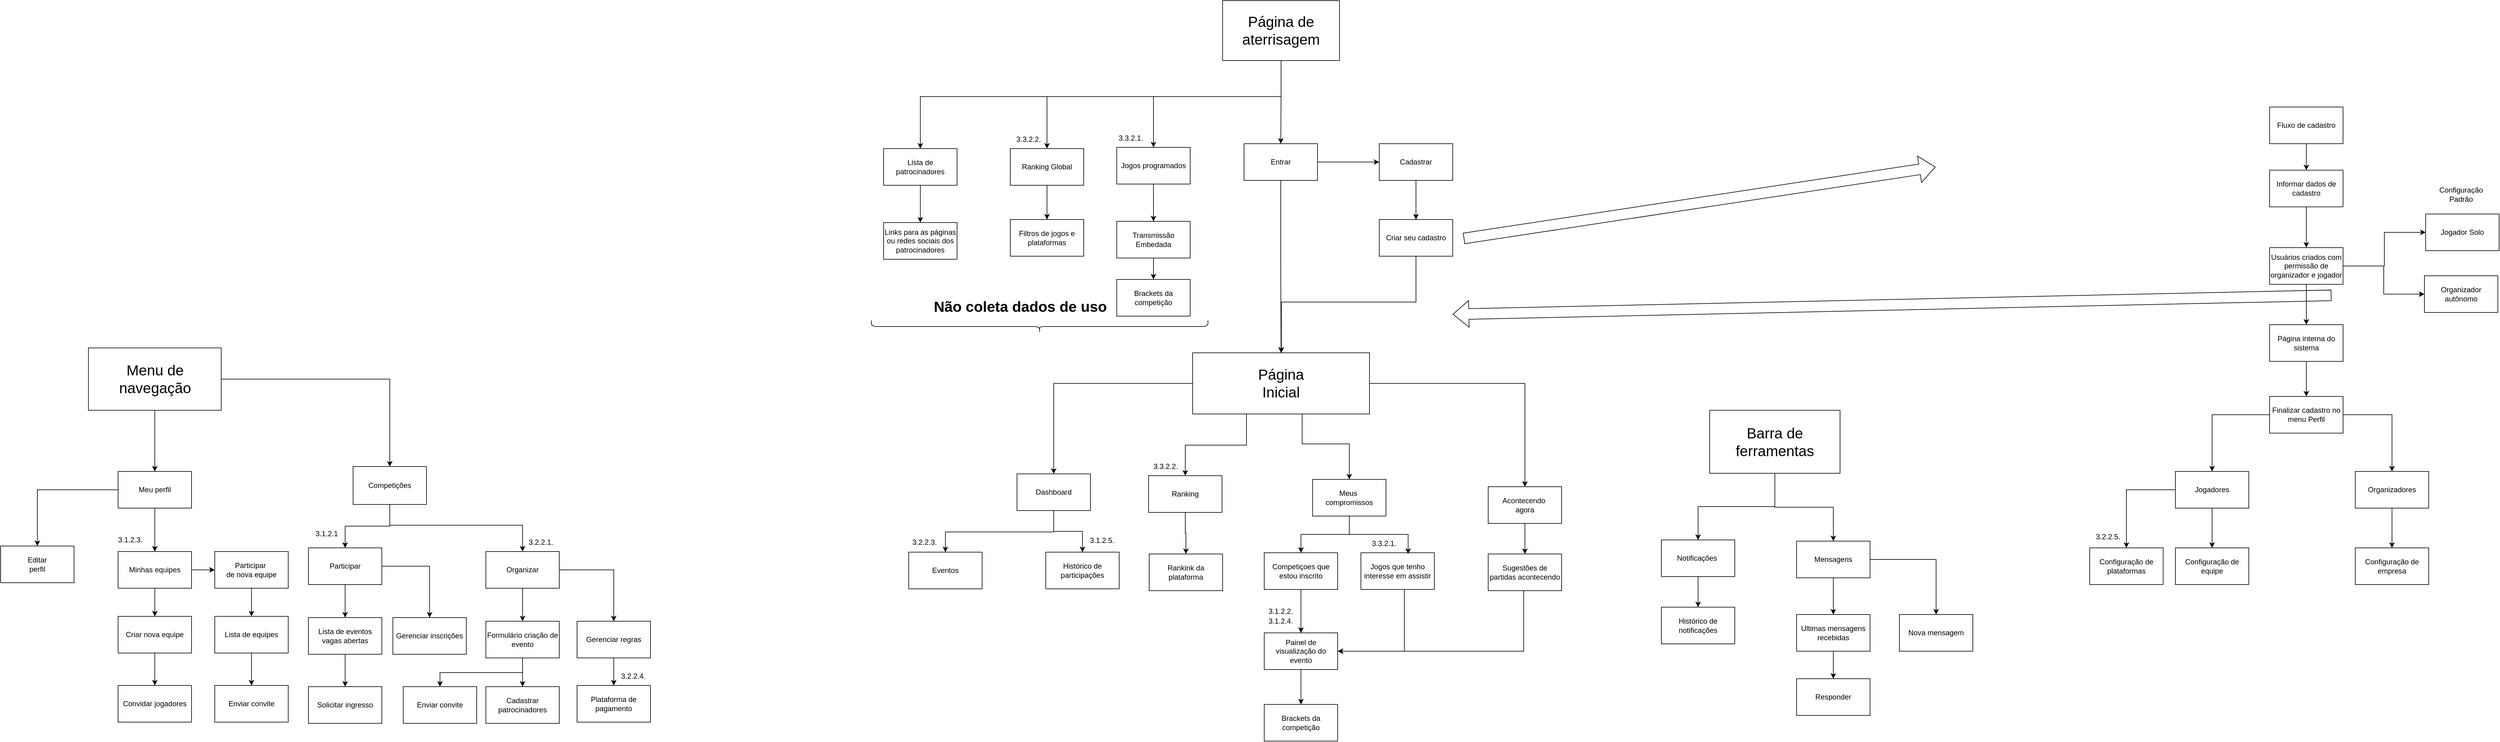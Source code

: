 <mxfile version="26.2.14" pages="2">
  <diagram name="Page-1" id="lsiseYo3K_uIp71PLwQm">
    <mxGraphModel grid="0" page="0" gridSize="10" guides="1" tooltips="1" connect="1" arrows="1" fold="1" pageScale="1" pageWidth="850" pageHeight="1100" background="light-dark(#ffffff, #14141f)" math="0" shadow="0">
      <root>
        <mxCell id="0" />
        <mxCell id="1" parent="0" />
        <mxCell id="bbjZYK75AsWREJiF4WCS-36" style="edgeStyle=orthogonalEdgeStyle;rounded=0;orthogonalLoop=1;jettySize=auto;html=1;entryX=0.5;entryY=0;entryDx=0;entryDy=0;fontColor=light-dark(#000000,#FFFFFF);" edge="1" parent="1" source="48pPgmc4rNxh9-3vh-Zn-1" target="48pPgmc4rNxh9-3vh-Zn-3">
          <mxGeometry relative="1" as="geometry" />
        </mxCell>
        <mxCell id="bbjZYK75AsWREJiF4WCS-41" style="edgeStyle=orthogonalEdgeStyle;rounded=0;orthogonalLoop=1;jettySize=auto;html=1;entryX=0.5;entryY=0;entryDx=0;entryDy=0;fontColor=light-dark(#000000,#FFFFFF);" edge="1" parent="1" source="48pPgmc4rNxh9-3vh-Zn-1" target="48pPgmc4rNxh9-3vh-Zn-2">
          <mxGeometry relative="1" as="geometry">
            <Array as="points">
              <mxPoint x="-1039" y="-176" />
              <mxPoint x="-1247" y="-176" />
            </Array>
          </mxGeometry>
        </mxCell>
        <mxCell id="bbjZYK75AsWREJiF4WCS-45" style="edgeStyle=orthogonalEdgeStyle;rounded=0;orthogonalLoop=1;jettySize=auto;html=1;entryX=0.5;entryY=0;entryDx=0;entryDy=0;fontColor=light-dark(#000000,#FFFFFF);" edge="1" parent="1" source="48pPgmc4rNxh9-3vh-Zn-1" target="bbjZYK75AsWREJiF4WCS-43">
          <mxGeometry relative="1" as="geometry">
            <Array as="points">
              <mxPoint x="-1039" y="-176" />
              <mxPoint x="-1421" y="-176" />
            </Array>
          </mxGeometry>
        </mxCell>
        <mxCell id="bbjZYK75AsWREJiF4WCS-46" style="edgeStyle=orthogonalEdgeStyle;rounded=0;orthogonalLoop=1;jettySize=auto;html=1;fontColor=light-dark(#000000,#FFFFFF);" edge="1" parent="1" source="48pPgmc4rNxh9-3vh-Zn-1" target="bbjZYK75AsWREJiF4WCS-44">
          <mxGeometry relative="1" as="geometry">
            <Array as="points">
              <mxPoint x="-1039" y="-176" />
              <mxPoint x="-1628" y="-176" />
            </Array>
          </mxGeometry>
        </mxCell>
        <mxCell id="48pPgmc4rNxh9-3vh-Zn-1" value="Página de aterrisagem" style="rounded=0;whiteSpace=wrap;html=1;fontColor=light-dark(#000000,#FFFFFF);fontSize=24;" vertex="1" parent="1">
          <mxGeometry x="-1134" y="-333" width="191" height="98" as="geometry" />
        </mxCell>
        <mxCell id="bbjZYK75AsWREJiF4WCS-52" value="" style="edgeStyle=orthogonalEdgeStyle;rounded=0;orthogonalLoop=1;jettySize=auto;html=1;fontColor=light-dark(#000000,#FFFFFF);" edge="1" parent="1" source="48pPgmc4rNxh9-3vh-Zn-2" target="bbjZYK75AsWREJiF4WCS-47">
          <mxGeometry relative="1" as="geometry" />
        </mxCell>
        <mxCell id="48pPgmc4rNxh9-3vh-Zn-2" value="Jogos programados" style="rounded=0;whiteSpace=wrap;html=1;fontColor=light-dark(#000000,#FFFFFF);" vertex="1" parent="1">
          <mxGeometry x="-1307" y="-93" width="120" height="60" as="geometry" />
        </mxCell>
        <mxCell id="bbjZYK75AsWREJiF4WCS-37" style="edgeStyle=orthogonalEdgeStyle;rounded=0;orthogonalLoop=1;jettySize=auto;html=1;entryX=0;entryY=0.5;entryDx=0;entryDy=0;fontColor=light-dark(#000000,#FFFFFF);" edge="1" parent="1" source="48pPgmc4rNxh9-3vh-Zn-3" target="48pPgmc4rNxh9-3vh-Zn-4">
          <mxGeometry relative="1" as="geometry" />
        </mxCell>
        <mxCell id="bbjZYK75AsWREJiF4WCS-42" style="edgeStyle=orthogonalEdgeStyle;rounded=0;orthogonalLoop=1;jettySize=auto;html=1;fontColor=light-dark(#000000,#FFFFFF);" edge="1" parent="1" source="48pPgmc4rNxh9-3vh-Zn-3" target="48pPgmc4rNxh9-3vh-Zn-6">
          <mxGeometry relative="1" as="geometry" />
        </mxCell>
        <mxCell id="48pPgmc4rNxh9-3vh-Zn-3" value="Entrar" style="rounded=0;whiteSpace=wrap;html=1;fontColor=light-dark(#000000,#FFFFFF);" vertex="1" parent="1">
          <mxGeometry x="-1099" y="-99" width="120" height="60" as="geometry" />
        </mxCell>
        <mxCell id="bbjZYK75AsWREJiF4WCS-39" style="edgeStyle=orthogonalEdgeStyle;rounded=0;orthogonalLoop=1;jettySize=auto;html=1;entryX=0.5;entryY=0;entryDx=0;entryDy=0;fontColor=light-dark(#000000,#FFFFFF);" edge="1" parent="1" source="48pPgmc4rNxh9-3vh-Zn-4" target="48pPgmc4rNxh9-3vh-Zn-5">
          <mxGeometry relative="1" as="geometry" />
        </mxCell>
        <mxCell id="48pPgmc4rNxh9-3vh-Zn-4" value="Cadastrar" style="rounded=0;whiteSpace=wrap;html=1;fontColor=light-dark(#000000,#FFFFFF);" vertex="1" parent="1">
          <mxGeometry x="-878" y="-99" width="120" height="60" as="geometry" />
        </mxCell>
        <mxCell id="bbjZYK75AsWREJiF4WCS-40" style="edgeStyle=orthogonalEdgeStyle;rounded=0;orthogonalLoop=1;jettySize=auto;html=1;fontColor=light-dark(#000000,#FFFFFF);" edge="1" parent="1" source="48pPgmc4rNxh9-3vh-Zn-5" target="48pPgmc4rNxh9-3vh-Zn-6">
          <mxGeometry relative="1" as="geometry">
            <Array as="points">
              <mxPoint x="-818" y="160" />
              <mxPoint x="-1038" y="160" />
            </Array>
          </mxGeometry>
        </mxCell>
        <mxCell id="48pPgmc4rNxh9-3vh-Zn-5" value="Criar seu cadastro" style="rounded=0;whiteSpace=wrap;html=1;fontColor=light-dark(#000000,#FFFFFF);" vertex="1" parent="1">
          <mxGeometry x="-878" y="25" width="120" height="60" as="geometry" />
        </mxCell>
        <mxCell id="bbjZYK75AsWREJiF4WCS-6" style="edgeStyle=orthogonalEdgeStyle;rounded=0;orthogonalLoop=1;jettySize=auto;html=1;entryX=0.5;entryY=0;entryDx=0;entryDy=0;fontColor=light-dark(#000000,#FFFFFF);" edge="1" parent="1" source="48pPgmc4rNxh9-3vh-Zn-16" target="48pPgmc4rNxh9-3vh-Zn-28">
          <mxGeometry relative="1" as="geometry" />
        </mxCell>
        <mxCell id="bbjZYK75AsWREJiF4WCS-7" style="edgeStyle=orthogonalEdgeStyle;rounded=0;orthogonalLoop=1;jettySize=auto;html=1;entryX=0.5;entryY=0;entryDx=0;entryDy=0;fontColor=light-dark(#000000,#FFFFFF);" edge="1" parent="1" source="48pPgmc4rNxh9-3vh-Zn-16" target="48pPgmc4rNxh9-3vh-Zn-26">
          <mxGeometry relative="1" as="geometry" />
        </mxCell>
        <mxCell id="48pPgmc4rNxh9-3vh-Zn-16" value="Meu perfil" style="rounded=0;whiteSpace=wrap;html=1;fontColor=light-dark(#000000,#FFFFFF);" vertex="1" parent="1">
          <mxGeometry x="-2939" y="437" width="120" height="60" as="geometry" />
        </mxCell>
        <mxCell id="bbjZYK75AsWREJiF4WCS-15" style="edgeStyle=orthogonalEdgeStyle;rounded=0;orthogonalLoop=1;jettySize=auto;html=1;entryX=0.5;entryY=0;entryDx=0;entryDy=0;fontColor=light-dark(#000000,#FFFFFF);" edge="1" parent="1" source="48pPgmc4rNxh9-3vh-Zn-17" target="48pPgmc4rNxh9-3vh-Zn-33">
          <mxGeometry relative="1" as="geometry" />
        </mxCell>
        <mxCell id="bbjZYK75AsWREJiF4WCS-16" style="edgeStyle=orthogonalEdgeStyle;rounded=0;orthogonalLoop=1;jettySize=auto;html=1;fontColor=light-dark(#000000,#FFFFFF);" edge="1" parent="1" source="48pPgmc4rNxh9-3vh-Zn-17" target="48pPgmc4rNxh9-3vh-Zn-34">
          <mxGeometry relative="1" as="geometry">
            <Array as="points">
              <mxPoint x="-2495" y="525" />
              <mxPoint x="-2278" y="525" />
            </Array>
          </mxGeometry>
        </mxCell>
        <mxCell id="48pPgmc4rNxh9-3vh-Zn-17" value="Competições" style="rounded=0;whiteSpace=wrap;html=1;fontColor=light-dark(#000000,#FFFFFF);" vertex="1" parent="1">
          <mxGeometry x="-2555" y="429" width="120" height="62" as="geometry" />
        </mxCell>
        <mxCell id="bbjZYK75AsWREJiF4WCS-22" value="" style="edgeStyle=orthogonalEdgeStyle;rounded=0;orthogonalLoop=1;jettySize=auto;html=1;fontColor=light-dark(#000000,#FFFFFF);" edge="1" parent="1" source="48pPgmc4rNxh9-3vh-Zn-18" target="48pPgmc4rNxh9-3vh-Zn-39">
          <mxGeometry relative="1" as="geometry" />
        </mxCell>
        <mxCell id="48pPgmc4rNxh9-3vh-Zn-18" value="Ranking" style="rounded=0;whiteSpace=wrap;html=1;fontColor=light-dark(#000000,#FFFFFF);" vertex="1" parent="1">
          <mxGeometry x="-1255" y="444" width="120" height="60" as="geometry" />
        </mxCell>
        <mxCell id="bbjZYK75AsWREJiF4WCS-3" style="edgeStyle=orthogonalEdgeStyle;rounded=0;orthogonalLoop=1;jettySize=auto;html=1;fontColor=light-dark(#000000,#FFFFFF);" edge="1" parent="1" source="48pPgmc4rNxh9-3vh-Zn-19" target="48pPgmc4rNxh9-3vh-Zn-40">
          <mxGeometry relative="1" as="geometry" />
        </mxCell>
        <mxCell id="48pPgmc4rNxh9-3vh-Zn-19" value="Meus&amp;nbsp;&lt;div&gt;compromissos&lt;/div&gt;" style="rounded=0;whiteSpace=wrap;html=1;fontColor=light-dark(#000000,#FFFFFF);" vertex="1" parent="1">
          <mxGeometry x="-987" y="450" width="120" height="60" as="geometry" />
        </mxCell>
        <mxCell id="bbjZYK75AsWREJiF4WCS-25" value="" style="edgeStyle=orthogonalEdgeStyle;rounded=0;orthogonalLoop=1;jettySize=auto;html=1;fontColor=light-dark(#000000,#FFFFFF);" edge="1" parent="1" source="48pPgmc4rNxh9-3vh-Zn-20" target="48pPgmc4rNxh9-3vh-Zn-42">
          <mxGeometry relative="1" as="geometry" />
        </mxCell>
        <mxCell id="48pPgmc4rNxh9-3vh-Zn-20" value="Acontecendo&amp;nbsp;&lt;div&gt;agora&lt;/div&gt;" style="rounded=0;whiteSpace=wrap;html=1;fontColor=light-dark(#000000,#FFFFFF);" vertex="1" parent="1">
          <mxGeometry x="-700" y="462" width="120" height="60" as="geometry" />
        </mxCell>
        <mxCell id="48pPgmc4rNxh9-3vh-Zn-26" value="Editar&lt;div&gt;perfil&lt;/div&gt;" style="rounded=0;whiteSpace=wrap;html=1;fontColor=light-dark(#000000,#FFFFFF);" vertex="1" parent="1">
          <mxGeometry x="-3131" y="559" width="120" height="60" as="geometry" />
        </mxCell>
        <mxCell id="bbjZYK75AsWREJiF4WCS-9" value="" style="edgeStyle=orthogonalEdgeStyle;rounded=0;orthogonalLoop=1;jettySize=auto;html=1;fontColor=light-dark(#000000,#FFFFFF);" edge="1" parent="1" source="48pPgmc4rNxh9-3vh-Zn-27" target="48pPgmc4rNxh9-3vh-Zn-29">
          <mxGeometry relative="1" as="geometry" />
        </mxCell>
        <mxCell id="48pPgmc4rNxh9-3vh-Zn-27" value="Participar&amp;nbsp;&lt;div&gt;de nova equipe&lt;/div&gt;" style="rounded=0;whiteSpace=wrap;html=1;fontColor=light-dark(#000000,#FFFFFF);" vertex="1" parent="1">
          <mxGeometry x="-2781" y="568" width="120" height="60" as="geometry" />
        </mxCell>
        <mxCell id="bbjZYK75AsWREJiF4WCS-8" value="" style="edgeStyle=orthogonalEdgeStyle;rounded=0;orthogonalLoop=1;jettySize=auto;html=1;fontColor=light-dark(#000000,#FFFFFF);" edge="1" parent="1" source="48pPgmc4rNxh9-3vh-Zn-28" target="48pPgmc4rNxh9-3vh-Zn-27">
          <mxGeometry relative="1" as="geometry" />
        </mxCell>
        <mxCell id="bbjZYK75AsWREJiF4WCS-13" value="" style="edgeStyle=orthogonalEdgeStyle;rounded=0;orthogonalLoop=1;jettySize=auto;html=1;fontColor=light-dark(#000000,#FFFFFF);" edge="1" parent="1" source="48pPgmc4rNxh9-3vh-Zn-28" target="bbjZYK75AsWREJiF4WCS-11">
          <mxGeometry relative="1" as="geometry" />
        </mxCell>
        <mxCell id="48pPgmc4rNxh9-3vh-Zn-28" value="Minhas equipes" style="rounded=0;whiteSpace=wrap;html=1;fontColor=light-dark(#000000,#FFFFFF);" vertex="1" parent="1">
          <mxGeometry x="-2939" y="568" width="120" height="60" as="geometry" />
        </mxCell>
        <mxCell id="bbjZYK75AsWREJiF4WCS-10" value="" style="edgeStyle=orthogonalEdgeStyle;rounded=0;orthogonalLoop=1;jettySize=auto;html=1;fontColor=light-dark(#000000,#FFFFFF);" edge="1" parent="1" source="48pPgmc4rNxh9-3vh-Zn-29" target="48pPgmc4rNxh9-3vh-Zn-30">
          <mxGeometry relative="1" as="geometry" />
        </mxCell>
        <mxCell id="48pPgmc4rNxh9-3vh-Zn-29" value="Lista de equipes" style="rounded=0;whiteSpace=wrap;html=1;fontColor=light-dark(#000000,#FFFFFF);" vertex="1" parent="1">
          <mxGeometry x="-2781" y="674" width="120" height="60" as="geometry" />
        </mxCell>
        <mxCell id="48pPgmc4rNxh9-3vh-Zn-30" value="Enviar convite" style="rounded=0;whiteSpace=wrap;html=1;fontColor=light-dark(#000000,#FFFFFF);" vertex="1" parent="1">
          <mxGeometry x="-2781" y="787" width="120" height="60" as="geometry" />
        </mxCell>
        <mxCell id="bbjZYK75AsWREJiF4WCS-31" value="" style="edgeStyle=orthogonalEdgeStyle;rounded=0;orthogonalLoop=1;jettySize=auto;html=1;fontColor=light-dark(#000000,#FFFFFF);" edge="1" parent="1" source="48pPgmc4rNxh9-3vh-Zn-31" target="48pPgmc4rNxh9-3vh-Zn-44">
          <mxGeometry relative="1" as="geometry" />
        </mxCell>
        <mxCell id="48pPgmc4rNxh9-3vh-Zn-31" value="Notificações&amp;nbsp;" style="rounded=0;whiteSpace=wrap;html=1;fontColor=light-dark(#000000,#FFFFFF);" vertex="1" parent="1">
          <mxGeometry x="-417" y="549" width="120" height="60" as="geometry" />
        </mxCell>
        <mxCell id="bbjZYK75AsWREJiF4WCS-32" value="" style="edgeStyle=orthogonalEdgeStyle;rounded=0;orthogonalLoop=1;jettySize=auto;html=1;fontColor=light-dark(#000000,#FFFFFF);" edge="1" parent="1" source="48pPgmc4rNxh9-3vh-Zn-32" target="48pPgmc4rNxh9-3vh-Zn-51">
          <mxGeometry relative="1" as="geometry" />
        </mxCell>
        <mxCell id="bbjZYK75AsWREJiF4WCS-33" style="edgeStyle=orthogonalEdgeStyle;rounded=0;orthogonalLoop=1;jettySize=auto;html=1;entryX=0.5;entryY=0;entryDx=0;entryDy=0;fontColor=light-dark(#000000,#FFFFFF);" edge="1" parent="1" source="48pPgmc4rNxh9-3vh-Zn-32" target="48pPgmc4rNxh9-3vh-Zn-52">
          <mxGeometry relative="1" as="geometry" />
        </mxCell>
        <mxCell id="48pPgmc4rNxh9-3vh-Zn-32" value="Mensagens" style="rounded=0;whiteSpace=wrap;html=1;fontColor=light-dark(#000000,#FFFFFF);" vertex="1" parent="1">
          <mxGeometry x="-196" y="551" width="120" height="60" as="geometry" />
        </mxCell>
        <mxCell id="bbjZYK75AsWREJiF4WCS-18" value="" style="edgeStyle=orthogonalEdgeStyle;rounded=0;orthogonalLoop=1;jettySize=auto;html=1;fontColor=light-dark(#000000,#FFFFFF);" edge="1" parent="1" source="48pPgmc4rNxh9-3vh-Zn-33" target="48pPgmc4rNxh9-3vh-Zn-35">
          <mxGeometry relative="1" as="geometry" />
        </mxCell>
        <mxCell id="17MZfpxhyUGtX94btjYb-15" style="edgeStyle=orthogonalEdgeStyle;rounded=0;orthogonalLoop=1;jettySize=auto;html=1;fontColor=light-dark(#000000,#FFFFFF);" edge="1" parent="1" source="48pPgmc4rNxh9-3vh-Zn-33" target="17MZfpxhyUGtX94btjYb-14">
          <mxGeometry relative="1" as="geometry" />
        </mxCell>
        <mxCell id="48pPgmc4rNxh9-3vh-Zn-33" value="Participar" style="rounded=0;whiteSpace=wrap;html=1;fontColor=light-dark(#000000,#FFFFFF);" vertex="1" parent="1">
          <mxGeometry x="-2628" y="562" width="120" height="60" as="geometry" />
        </mxCell>
        <mxCell id="bbjZYK75AsWREJiF4WCS-20" value="" style="edgeStyle=orthogonalEdgeStyle;rounded=0;orthogonalLoop=1;jettySize=auto;html=1;fontColor=light-dark(#000000,#FFFFFF);" edge="1" parent="1" source="48pPgmc4rNxh9-3vh-Zn-34" target="48pPgmc4rNxh9-3vh-Zn-37">
          <mxGeometry relative="1" as="geometry" />
        </mxCell>
        <mxCell id="17MZfpxhyUGtX94btjYb-17" style="edgeStyle=orthogonalEdgeStyle;rounded=0;orthogonalLoop=1;jettySize=auto;html=1;entryX=0.5;entryY=0;entryDx=0;entryDy=0;fontColor=light-dark(#000000,#FFFFFF);" edge="1" parent="1" source="48pPgmc4rNxh9-3vh-Zn-34" target="17MZfpxhyUGtX94btjYb-16">
          <mxGeometry relative="1" as="geometry" />
        </mxCell>
        <mxCell id="48pPgmc4rNxh9-3vh-Zn-34" value="Organizar" style="rounded=0;whiteSpace=wrap;html=1;fontColor=light-dark(#000000,#FFFFFF);" vertex="1" parent="1">
          <mxGeometry x="-2338" y="568" width="120" height="60" as="geometry" />
        </mxCell>
        <mxCell id="bbjZYK75AsWREJiF4WCS-19" value="" style="edgeStyle=orthogonalEdgeStyle;rounded=0;orthogonalLoop=1;jettySize=auto;html=1;fontColor=light-dark(#000000,#FFFFFF);" edge="1" parent="1" source="48pPgmc4rNxh9-3vh-Zn-35" target="48pPgmc4rNxh9-3vh-Zn-36">
          <mxGeometry relative="1" as="geometry" />
        </mxCell>
        <mxCell id="48pPgmc4rNxh9-3vh-Zn-35" value="Lista de eventos vagas abertas" style="rounded=0;whiteSpace=wrap;html=1;fontColor=light-dark(#000000,#FFFFFF);" vertex="1" parent="1">
          <mxGeometry x="-2628" y="676" width="120" height="60" as="geometry" />
        </mxCell>
        <mxCell id="48pPgmc4rNxh9-3vh-Zn-36" value="Solicitar ingresso" style="rounded=0;whiteSpace=wrap;html=1;labelBackgroundColor=none;labelBorderColor=none;fontColor=light-dark(#000000,#FFFFFF);" vertex="1" parent="1">
          <mxGeometry x="-2628" y="789" width="120" height="60" as="geometry" />
        </mxCell>
        <mxCell id="bbjZYK75AsWREJiF4WCS-21" value="" style="edgeStyle=orthogonalEdgeStyle;rounded=0;orthogonalLoop=1;jettySize=auto;html=1;fontColor=light-dark(#000000,#FFFFFF);" edge="1" parent="1" source="48pPgmc4rNxh9-3vh-Zn-37" target="48pPgmc4rNxh9-3vh-Zn-38">
          <mxGeometry relative="1" as="geometry">
            <Array as="points">
              <mxPoint x="-2278" y="766" />
              <mxPoint x="-2413" y="766" />
            </Array>
          </mxGeometry>
        </mxCell>
        <mxCell id="17MZfpxhyUGtX94btjYb-19" style="edgeStyle=orthogonalEdgeStyle;rounded=0;orthogonalLoop=1;jettySize=auto;html=1;fontColor=light-dark(#000000,#FFFFFF);" edge="1" parent="1" source="48pPgmc4rNxh9-3vh-Zn-37" target="17MZfpxhyUGtX94btjYb-18">
          <mxGeometry relative="1" as="geometry" />
        </mxCell>
        <mxCell id="48pPgmc4rNxh9-3vh-Zn-37" value="Formulário criação de evento" style="rounded=0;whiteSpace=wrap;html=1;fontColor=light-dark(#000000,#FFFFFF);" vertex="1" parent="1">
          <mxGeometry x="-2338" y="682" width="120" height="60" as="geometry" />
        </mxCell>
        <mxCell id="48pPgmc4rNxh9-3vh-Zn-38" value="Enviar convite" style="rounded=0;whiteSpace=wrap;html=1;fontColor=light-dark(#000000,#FFFFFF);" vertex="1" parent="1">
          <mxGeometry x="-2473" y="789" width="120" height="60" as="geometry" />
        </mxCell>
        <mxCell id="48pPgmc4rNxh9-3vh-Zn-39" value="Rankink da plataforma" style="rounded=0;whiteSpace=wrap;html=1;fontColor=light-dark(#000000,#FFFFFF);" vertex="1" parent="1">
          <mxGeometry x="-1254" y="572" width="120" height="60" as="geometry" />
        </mxCell>
        <mxCell id="17MZfpxhyUGtX94btjYb-3" value="" style="edgeStyle=orthogonalEdgeStyle;rounded=0;orthogonalLoop=1;jettySize=auto;html=1;fontColor=light-dark(#000000,#FFFFFF);" edge="1" parent="1" source="48pPgmc4rNxh9-3vh-Zn-40" target="17MZfpxhyUGtX94btjYb-2">
          <mxGeometry relative="1" as="geometry" />
        </mxCell>
        <mxCell id="48pPgmc4rNxh9-3vh-Zn-40" value="Competiçoes que estou inscrito" style="rounded=0;whiteSpace=wrap;html=1;fontColor=light-dark(#000000,#FFFFFF);" vertex="1" parent="1">
          <mxGeometry x="-1066" y="570" width="120" height="60" as="geometry" />
        </mxCell>
        <mxCell id="4mqlIu1rjuPESCWUlkKt-5" style="edgeStyle=orthogonalEdgeStyle;rounded=0;orthogonalLoop=1;jettySize=auto;html=1;entryX=1;entryY=0.5;entryDx=0;entryDy=0;fontColor=light-dark(#000000,#FFFFFF);" edge="1" parent="1" source="48pPgmc4rNxh9-3vh-Zn-41" target="17MZfpxhyUGtX94btjYb-2">
          <mxGeometry relative="1" as="geometry">
            <Array as="points">
              <mxPoint x="-837" y="731" />
            </Array>
          </mxGeometry>
        </mxCell>
        <mxCell id="48pPgmc4rNxh9-3vh-Zn-41" value="Jogos que tenho interesse em assistir" style="rounded=0;whiteSpace=wrap;html=1;fontColor=light-dark(#000000,#FFFFFF);" vertex="1" parent="1">
          <mxGeometry x="-908" y="570" width="120" height="60" as="geometry" />
        </mxCell>
        <mxCell id="4mqlIu1rjuPESCWUlkKt-6" style="edgeStyle=orthogonalEdgeStyle;rounded=0;orthogonalLoop=1;jettySize=auto;html=1;entryX=1;entryY=0.5;entryDx=0;entryDy=0;fontColor=light-dark(#000000,#FFFFFF);" edge="1" parent="1" source="48pPgmc4rNxh9-3vh-Zn-42" target="17MZfpxhyUGtX94btjYb-2">
          <mxGeometry relative="1" as="geometry">
            <Array as="points">
              <mxPoint x="-642" y="731" />
            </Array>
          </mxGeometry>
        </mxCell>
        <mxCell id="48pPgmc4rNxh9-3vh-Zn-42" value="Sugestões de partidas acontecendo" style="rounded=0;whiteSpace=wrap;html=1;fontColor=light-dark(#000000,#FFFFFF);" vertex="1" parent="1">
          <mxGeometry x="-700" y="572" width="120" height="60" as="geometry" />
        </mxCell>
        <mxCell id="48pPgmc4rNxh9-3vh-Zn-44" value="Histórico de notificações" style="rounded=0;whiteSpace=wrap;html=1;fontColor=light-dark(#000000,#FFFFFF);" vertex="1" parent="1">
          <mxGeometry x="-417" y="659" width="120" height="60" as="geometry" />
        </mxCell>
        <mxCell id="bbjZYK75AsWREJiF4WCS-34" value="" style="edgeStyle=orthogonalEdgeStyle;rounded=0;orthogonalLoop=1;jettySize=auto;html=1;fontColor=light-dark(#000000,#FFFFFF);" edge="1" parent="1" source="48pPgmc4rNxh9-3vh-Zn-51" target="48pPgmc4rNxh9-3vh-Zn-53">
          <mxGeometry relative="1" as="geometry" />
        </mxCell>
        <mxCell id="48pPgmc4rNxh9-3vh-Zn-51" value="Ultimas mensagens recebidas" style="rounded=0;whiteSpace=wrap;html=1;fontColor=light-dark(#000000,#FFFFFF);" vertex="1" parent="1">
          <mxGeometry x="-196" y="671" width="120" height="60" as="geometry" />
        </mxCell>
        <mxCell id="48pPgmc4rNxh9-3vh-Zn-52" value="Nova mensagem" style="rounded=0;whiteSpace=wrap;html=1;fontColor=light-dark(#000000,#FFFFFF);" vertex="1" parent="1">
          <mxGeometry x="-28" y="671" width="120" height="60" as="geometry" />
        </mxCell>
        <mxCell id="48pPgmc4rNxh9-3vh-Zn-53" value="Responder" style="rounded=0;whiteSpace=wrap;html=1;fontColor=light-dark(#000000,#FFFFFF);" vertex="1" parent="1">
          <mxGeometry x="-196" y="776" width="120" height="60" as="geometry" />
        </mxCell>
        <mxCell id="bbjZYK75AsWREJiF4WCS-5" style="edgeStyle=orthogonalEdgeStyle;rounded=0;orthogonalLoop=1;jettySize=auto;html=1;fontColor=light-dark(#000000,#FFFFFF);" edge="1" parent="1" source="48pPgmc4rNxh9-3vh-Zn-6" target="48pPgmc4rNxh9-3vh-Zn-20">
          <mxGeometry relative="1" as="geometry" />
        </mxCell>
        <mxCell id="bbjZYK75AsWREJiF4WCS-23" style="edgeStyle=orthogonalEdgeStyle;rounded=0;orthogonalLoop=1;jettySize=auto;html=1;fontColor=light-dark(#000000,#FFFFFF);" edge="1" parent="1" source="48pPgmc4rNxh9-3vh-Zn-6" target="48pPgmc4rNxh9-3vh-Zn-18">
          <mxGeometry relative="1" as="geometry">
            <Array as="points">
              <mxPoint x="-1095" y="394" />
              <mxPoint x="-1195" y="394" />
            </Array>
          </mxGeometry>
        </mxCell>
        <mxCell id="bbjZYK75AsWREJiF4WCS-24" style="edgeStyle=orthogonalEdgeStyle;rounded=0;orthogonalLoop=1;jettySize=auto;html=1;fontColor=light-dark(#000000,#FFFFFF);" edge="1" parent="1" source="48pPgmc4rNxh9-3vh-Zn-6" target="48pPgmc4rNxh9-3vh-Zn-19">
          <mxGeometry relative="1" as="geometry">
            <Array as="points">
              <mxPoint x="-1004" y="392" />
              <mxPoint x="-927" y="392" />
            </Array>
          </mxGeometry>
        </mxCell>
        <mxCell id="17MZfpxhyUGtX94btjYb-9" style="edgeStyle=orthogonalEdgeStyle;rounded=0;orthogonalLoop=1;jettySize=auto;html=1;entryX=0.5;entryY=0;entryDx=0;entryDy=0;fontColor=light-dark(#000000,#FFFFFF);" edge="1" parent="1" source="48pPgmc4rNxh9-3vh-Zn-6" target="17MZfpxhyUGtX94btjYb-8">
          <mxGeometry relative="1" as="geometry" />
        </mxCell>
        <mxCell id="48pPgmc4rNxh9-3vh-Zn-6" value="Página&lt;div&gt;Inicial&lt;/div&gt;" style="rounded=0;whiteSpace=wrap;html=1;fontSize=24;fontColor=light-dark(#000000,#FFFFFF);" vertex="1" parent="1">
          <mxGeometry x="-1183" y="243" width="289" height="100" as="geometry" />
        </mxCell>
        <mxCell id="bbjZYK75AsWREJiF4WCS-4" style="edgeStyle=orthogonalEdgeStyle;rounded=0;orthogonalLoop=1;jettySize=auto;html=1;entryX=0.643;entryY=0.031;entryDx=0;entryDy=0;entryPerimeter=0;fontColor=light-dark(#000000,#FFFFFF);" edge="1" parent="1" source="48pPgmc4rNxh9-3vh-Zn-19" target="48pPgmc4rNxh9-3vh-Zn-41">
          <mxGeometry relative="1" as="geometry" />
        </mxCell>
        <mxCell id="bbjZYK75AsWREJiF4WCS-14" value="" style="edgeStyle=orthogonalEdgeStyle;rounded=0;orthogonalLoop=1;jettySize=auto;html=1;fontColor=light-dark(#000000,#FFFFFF);" edge="1" parent="1" source="bbjZYK75AsWREJiF4WCS-11" target="bbjZYK75AsWREJiF4WCS-12">
          <mxGeometry relative="1" as="geometry" />
        </mxCell>
        <mxCell id="bbjZYK75AsWREJiF4WCS-11" value="Criar nova equipe" style="rounded=0;whiteSpace=wrap;html=1;fontColor=light-dark(#000000,#FFFFFF);" vertex="1" parent="1">
          <mxGeometry x="-2939" y="674" width="120" height="60" as="geometry" />
        </mxCell>
        <mxCell id="bbjZYK75AsWREJiF4WCS-12" value="Convidar jogadores" style="rounded=0;whiteSpace=wrap;html=1;fontColor=light-dark(#000000,#FFFFFF);" vertex="1" parent="1">
          <mxGeometry x="-2939" y="787" width="120" height="60" as="geometry" />
        </mxCell>
        <mxCell id="bbjZYK75AsWREJiF4WCS-27" style="edgeStyle=orthogonalEdgeStyle;rounded=0;orthogonalLoop=1;jettySize=auto;html=1;exitX=0.5;exitY=1;exitDx=0;exitDy=0;fontColor=light-dark(#000000,#FFFFFF);" edge="1" parent="1" source="bbjZYK75AsWREJiF4WCS-26" target="48pPgmc4rNxh9-3vh-Zn-16">
          <mxGeometry relative="1" as="geometry" />
        </mxCell>
        <mxCell id="17MZfpxhyUGtX94btjYb-7" style="edgeStyle=orthogonalEdgeStyle;rounded=0;orthogonalLoop=1;jettySize=auto;html=1;fontColor=light-dark(#000000,#FFFFFF);" edge="1" parent="1" source="bbjZYK75AsWREJiF4WCS-26" target="48pPgmc4rNxh9-3vh-Zn-17">
          <mxGeometry relative="1" as="geometry" />
        </mxCell>
        <mxCell id="bbjZYK75AsWREJiF4WCS-26" value="Menu de navegação" style="rounded=0;whiteSpace=wrap;html=1;fontColor=light-dark(#000000,#FFFFFF);fontSize=24;" vertex="1" parent="1">
          <mxGeometry x="-2987.5" y="235" width="217" height="102" as="geometry" />
        </mxCell>
        <mxCell id="bbjZYK75AsWREJiF4WCS-29" style="edgeStyle=orthogonalEdgeStyle;rounded=0;orthogonalLoop=1;jettySize=auto;html=1;fontColor=light-dark(#000000,#FFFFFF);" edge="1" parent="1" source="bbjZYK75AsWREJiF4WCS-28" target="48pPgmc4rNxh9-3vh-Zn-31">
          <mxGeometry relative="1" as="geometry" />
        </mxCell>
        <mxCell id="bbjZYK75AsWREJiF4WCS-30" style="edgeStyle=orthogonalEdgeStyle;rounded=0;orthogonalLoop=1;jettySize=auto;html=1;fontColor=light-dark(#000000,#FFFFFF);" edge="1" parent="1" source="bbjZYK75AsWREJiF4WCS-28" target="48pPgmc4rNxh9-3vh-Zn-32">
          <mxGeometry relative="1" as="geometry" />
        </mxCell>
        <mxCell id="bbjZYK75AsWREJiF4WCS-28" value="Barra de ferramentas" style="rounded=0;whiteSpace=wrap;html=1;fontColor=light-dark(#000000,#FFFFFF);fontSize=24;" vertex="1" parent="1">
          <mxGeometry x="-338" y="337" width="213" height="103" as="geometry" />
        </mxCell>
        <mxCell id="bbjZYK75AsWREJiF4WCS-51" value="" style="edgeStyle=orthogonalEdgeStyle;rounded=0;orthogonalLoop=1;jettySize=auto;html=1;fontColor=light-dark(#000000,#FFFFFF);" edge="1" parent="1" source="bbjZYK75AsWREJiF4WCS-43" target="bbjZYK75AsWREJiF4WCS-48">
          <mxGeometry relative="1" as="geometry" />
        </mxCell>
        <mxCell id="bbjZYK75AsWREJiF4WCS-43" value="Ranking Global" style="rounded=0;whiteSpace=wrap;html=1;fontColor=light-dark(#000000,#FFFFFF);" vertex="1" parent="1">
          <mxGeometry x="-1481" y="-91" width="120" height="60" as="geometry" />
        </mxCell>
        <mxCell id="bbjZYK75AsWREJiF4WCS-50" value="" style="edgeStyle=orthogonalEdgeStyle;rounded=0;orthogonalLoop=1;jettySize=auto;html=1;fontColor=light-dark(#000000,#FFFFFF);" edge="1" parent="1" source="bbjZYK75AsWREJiF4WCS-44" target="bbjZYK75AsWREJiF4WCS-49">
          <mxGeometry relative="1" as="geometry" />
        </mxCell>
        <mxCell id="bbjZYK75AsWREJiF4WCS-44" value="Lista de patrocinadores" style="rounded=0;whiteSpace=wrap;html=1;fontColor=light-dark(#000000,#FFFFFF);" vertex="1" parent="1">
          <mxGeometry x="-1688" y="-91" width="120" height="60" as="geometry" />
        </mxCell>
        <mxCell id="4mqlIu1rjuPESCWUlkKt-2" value="" style="edgeStyle=orthogonalEdgeStyle;rounded=0;orthogonalLoop=1;jettySize=auto;html=1;fontColor=light-dark(#000000,#FFFFFF);" edge="1" parent="1" source="bbjZYK75AsWREJiF4WCS-47" target="4mqlIu1rjuPESCWUlkKt-1">
          <mxGeometry relative="1" as="geometry" />
        </mxCell>
        <mxCell id="bbjZYK75AsWREJiF4WCS-47" value="Transmissão Embedada" style="rounded=0;whiteSpace=wrap;html=1;fontColor=light-dark(#000000,#FFFFFF);" vertex="1" parent="1">
          <mxGeometry x="-1307" y="28" width="120" height="60" as="geometry" />
        </mxCell>
        <mxCell id="bbjZYK75AsWREJiF4WCS-48" value="Filtros de jogos e plataformas" style="rounded=0;whiteSpace=wrap;html=1;fontColor=light-dark(#000000,#FFFFFF);" vertex="1" parent="1">
          <mxGeometry x="-1481" y="25" width="120" height="60" as="geometry" />
        </mxCell>
        <mxCell id="bbjZYK75AsWREJiF4WCS-49" value="Links para as páginas ou redes sociais dos patrocinadores" style="rounded=0;whiteSpace=wrap;html=1;fontColor=light-dark(#000000,#FFFFFF);" vertex="1" parent="1">
          <mxGeometry x="-1688" y="30" width="120" height="60" as="geometry" />
        </mxCell>
        <mxCell id="bbjZYK75AsWREJiF4WCS-56" value="" style="shape=curlyBracket;whiteSpace=wrap;html=1;rounded=1;labelPosition=left;verticalLabelPosition=middle;align=right;verticalAlign=middle;rotation=-90;fontColor=light-dark(#000000,#FFFFFF);" vertex="1" parent="1">
          <mxGeometry x="-1443" y="-75" width="20" height="550" as="geometry" />
        </mxCell>
        <mxCell id="bbjZYK75AsWREJiF4WCS-57" value="Não coleta dados de uso" style="text;strokeColor=none;fillColor=none;html=1;fontSize=24;fontStyle=1;verticalAlign=middle;align=center;fontColor=light-dark(#000000,#FFFFFF);" vertex="1" parent="1">
          <mxGeometry x="-1658" y="148" width="385" height="40" as="geometry" />
        </mxCell>
        <mxCell id="bbjZYK75AsWREJiF4WCS-90" value="" style="edgeStyle=orthogonalEdgeStyle;rounded=0;orthogonalLoop=1;jettySize=auto;html=1;" edge="1" parent="1" source="bbjZYK75AsWREJiF4WCS-87" target="bbjZYK75AsWREJiF4WCS-88">
          <mxGeometry relative="1" as="geometry" />
        </mxCell>
        <mxCell id="bbjZYK75AsWREJiF4WCS-87" value="Fluxo de cadastro" style="rounded=0;whiteSpace=wrap;html=1;" vertex="1" parent="1">
          <mxGeometry x="577" y="-159.0" width="120" height="60" as="geometry" />
        </mxCell>
        <mxCell id="bbjZYK75AsWREJiF4WCS-93" value="" style="edgeStyle=orthogonalEdgeStyle;rounded=0;orthogonalLoop=1;jettySize=auto;html=1;" edge="1" parent="1" source="bbjZYK75AsWREJiF4WCS-88" target="bbjZYK75AsWREJiF4WCS-92">
          <mxGeometry relative="1" as="geometry" />
        </mxCell>
        <mxCell id="bbjZYK75AsWREJiF4WCS-88" value="Informar dados de cadastro" style="rounded=0;whiteSpace=wrap;html=1;" vertex="1" parent="1">
          <mxGeometry x="577" y="-55.67" width="120" height="60" as="geometry" />
        </mxCell>
        <mxCell id="bbjZYK75AsWREJiF4WCS-96" value="" style="edgeStyle=orthogonalEdgeStyle;rounded=0;orthogonalLoop=1;jettySize=auto;html=1;" edge="1" parent="1" source="bbjZYK75AsWREJiF4WCS-89" target="bbjZYK75AsWREJiF4WCS-95">
          <mxGeometry relative="1" as="geometry" />
        </mxCell>
        <mxCell id="bbjZYK75AsWREJiF4WCS-89" value="Página interna do sistema" style="rounded=0;whiteSpace=wrap;html=1;" vertex="1" parent="1">
          <mxGeometry x="577" y="197.0" width="120" height="60" as="geometry" />
        </mxCell>
        <mxCell id="bbjZYK75AsWREJiF4WCS-94" value="" style="edgeStyle=orthogonalEdgeStyle;rounded=0;orthogonalLoop=1;jettySize=auto;html=1;" edge="1" parent="1" source="bbjZYK75AsWREJiF4WCS-92" target="bbjZYK75AsWREJiF4WCS-89">
          <mxGeometry relative="1" as="geometry" />
        </mxCell>
        <mxCell id="bbjZYK75AsWREJiF4WCS-109" style="edgeStyle=orthogonalEdgeStyle;rounded=0;orthogonalLoop=1;jettySize=auto;html=1;entryX=0;entryY=0.5;entryDx=0;entryDy=0;" edge="1" parent="1" source="bbjZYK75AsWREJiF4WCS-92" target="bbjZYK75AsWREJiF4WCS-107">
          <mxGeometry relative="1" as="geometry" />
        </mxCell>
        <mxCell id="bbjZYK75AsWREJiF4WCS-110" style="edgeStyle=orthogonalEdgeStyle;rounded=0;orthogonalLoop=1;jettySize=auto;html=1;entryX=0;entryY=0.5;entryDx=0;entryDy=0;" edge="1" parent="1" source="bbjZYK75AsWREJiF4WCS-92" target="bbjZYK75AsWREJiF4WCS-108">
          <mxGeometry relative="1" as="geometry" />
        </mxCell>
        <mxCell id="bbjZYK75AsWREJiF4WCS-92" value="Usuários criados com permissão de organizador e jogador" style="rounded=0;whiteSpace=wrap;html=1;" vertex="1" parent="1">
          <mxGeometry x="577" y="71" width="120" height="60" as="geometry" />
        </mxCell>
        <mxCell id="bbjZYK75AsWREJiF4WCS-99" style="edgeStyle=orthogonalEdgeStyle;rounded=0;orthogonalLoop=1;jettySize=auto;html=1;entryX=0.5;entryY=0;entryDx=0;entryDy=0;" edge="1" parent="1" source="bbjZYK75AsWREJiF4WCS-95" target="bbjZYK75AsWREJiF4WCS-97">
          <mxGeometry relative="1" as="geometry" />
        </mxCell>
        <mxCell id="bbjZYK75AsWREJiF4WCS-100" style="edgeStyle=orthogonalEdgeStyle;rounded=0;orthogonalLoop=1;jettySize=auto;html=1;entryX=0.5;entryY=0;entryDx=0;entryDy=0;" edge="1" parent="1" source="bbjZYK75AsWREJiF4WCS-95" target="bbjZYK75AsWREJiF4WCS-98">
          <mxGeometry relative="1" as="geometry" />
        </mxCell>
        <mxCell id="bbjZYK75AsWREJiF4WCS-95" value="Finalizar cadastro no menu Perfil" style="rounded=0;whiteSpace=wrap;html=1;" vertex="1" parent="1">
          <mxGeometry x="577" y="314.33" width="120" height="60" as="geometry" />
        </mxCell>
        <mxCell id="bbjZYK75AsWREJiF4WCS-103" style="edgeStyle=orthogonalEdgeStyle;rounded=0;orthogonalLoop=1;jettySize=auto;html=1;" edge="1" parent="1" source="bbjZYK75AsWREJiF4WCS-97" target="bbjZYK75AsWREJiF4WCS-102">
          <mxGeometry relative="1" as="geometry" />
        </mxCell>
        <mxCell id="bbjZYK75AsWREJiF4WCS-104" style="edgeStyle=orthogonalEdgeStyle;rounded=0;orthogonalLoop=1;jettySize=auto;html=1;entryX=0.5;entryY=0;entryDx=0;entryDy=0;" edge="1" parent="1" source="bbjZYK75AsWREJiF4WCS-97" target="bbjZYK75AsWREJiF4WCS-101">
          <mxGeometry relative="1" as="geometry" />
        </mxCell>
        <mxCell id="bbjZYK75AsWREJiF4WCS-97" value="Jogadores" style="rounded=0;whiteSpace=wrap;html=1;" vertex="1" parent="1">
          <mxGeometry x="423" y="437" width="120" height="60" as="geometry" />
        </mxCell>
        <mxCell id="bbjZYK75AsWREJiF4WCS-106" value="" style="edgeStyle=orthogonalEdgeStyle;rounded=0;orthogonalLoop=1;jettySize=auto;html=1;" edge="1" parent="1" source="bbjZYK75AsWREJiF4WCS-98" target="bbjZYK75AsWREJiF4WCS-105">
          <mxGeometry relative="1" as="geometry" />
        </mxCell>
        <mxCell id="bbjZYK75AsWREJiF4WCS-98" value="Organizadores" style="rounded=0;whiteSpace=wrap;html=1;" vertex="1" parent="1">
          <mxGeometry x="717" y="437" width="120" height="60" as="geometry" />
        </mxCell>
        <mxCell id="bbjZYK75AsWREJiF4WCS-101" value="Configuração de plataformas" style="rounded=0;whiteSpace=wrap;html=1;" vertex="1" parent="1">
          <mxGeometry x="283" y="562" width="120" height="60" as="geometry" />
        </mxCell>
        <mxCell id="bbjZYK75AsWREJiF4WCS-102" value="Configuração de equipe" style="rounded=0;whiteSpace=wrap;html=1;" vertex="1" parent="1">
          <mxGeometry x="423" y="562" width="120" height="60" as="geometry" />
        </mxCell>
        <mxCell id="bbjZYK75AsWREJiF4WCS-105" value="Configuração de empresa" style="rounded=0;whiteSpace=wrap;html=1;" vertex="1" parent="1">
          <mxGeometry x="717" y="562" width="120" height="60" as="geometry" />
        </mxCell>
        <mxCell id="bbjZYK75AsWREJiF4WCS-107" value="Jogador Solo" style="rounded=0;whiteSpace=wrap;html=1;" vertex="1" parent="1">
          <mxGeometry x="832" y="16" width="120" height="60" as="geometry" />
        </mxCell>
        <mxCell id="bbjZYK75AsWREJiF4WCS-108" value="Organizador autônomo" style="rounded=0;whiteSpace=wrap;html=1;" vertex="1" parent="1">
          <mxGeometry x="830" y="117" width="120" height="60" as="geometry" />
        </mxCell>
        <mxCell id="bbjZYK75AsWREJiF4WCS-111" value="Configuração Padrão" style="text;html=1;align=center;verticalAlign=middle;whiteSpace=wrap;rounded=0;" vertex="1" parent="1">
          <mxGeometry x="860" y="-31" width="60" height="30" as="geometry" />
        </mxCell>
        <mxCell id="17MZfpxhyUGtX94btjYb-1" value="3.1.2.1" style="text;html=1;align=center;verticalAlign=middle;whiteSpace=wrap;rounded=0;fontColor=light-dark(#000000,#FFFFFF);" vertex="1" parent="1">
          <mxGeometry x="-2628" y="524" width="60" height="30" as="geometry" />
        </mxCell>
        <mxCell id="4mqlIu1rjuPESCWUlkKt-4" value="" style="edgeStyle=orthogonalEdgeStyle;rounded=0;orthogonalLoop=1;jettySize=auto;html=1;fontColor=light-dark(#000000,#FFFFFF);" edge="1" parent="1" source="17MZfpxhyUGtX94btjYb-2" target="4mqlIu1rjuPESCWUlkKt-3">
          <mxGeometry relative="1" as="geometry" />
        </mxCell>
        <mxCell id="17MZfpxhyUGtX94btjYb-2" value="Painel de visualização do evento" style="rounded=0;whiteSpace=wrap;html=1;fontColor=light-dark(#000000,#FFFFFF);" vertex="1" parent="1">
          <mxGeometry x="-1066" y="701" width="120" height="60" as="geometry" />
        </mxCell>
        <mxCell id="17MZfpxhyUGtX94btjYb-4" value="3.1.2.2." style="text;html=1;align=center;verticalAlign=middle;whiteSpace=wrap;rounded=0;fontColor=light-dark(#000000,#FFFFFF);" vertex="1" parent="1">
          <mxGeometry x="-1069" y="651" width="60" height="30" as="geometry" />
        </mxCell>
        <mxCell id="17MZfpxhyUGtX94btjYb-5" value="3.1.2.3." style="text;html=1;align=center;verticalAlign=middle;whiteSpace=wrap;rounded=0;fontColor=light-dark(#000000,#FFFFFF);" vertex="1" parent="1">
          <mxGeometry x="-2949" y="534" width="60" height="30" as="geometry" />
        </mxCell>
        <mxCell id="17MZfpxhyUGtX94btjYb-6" value="3.1.2.4." style="text;html=1;align=center;verticalAlign=middle;whiteSpace=wrap;rounded=0;fontColor=light-dark(#000000,#FFFFFF);" vertex="1" parent="1">
          <mxGeometry x="-1069" y="667" width="60" height="30" as="geometry" />
        </mxCell>
        <mxCell id="17MZfpxhyUGtX94btjYb-11" style="edgeStyle=orthogonalEdgeStyle;rounded=0;orthogonalLoop=1;jettySize=auto;html=1;entryX=0.5;entryY=0;entryDx=0;entryDy=0;fontColor=light-dark(#000000,#FFFFFF);" edge="1" parent="1" source="17MZfpxhyUGtX94btjYb-8" target="17MZfpxhyUGtX94btjYb-10">
          <mxGeometry relative="1" as="geometry" />
        </mxCell>
        <mxCell id="17MZfpxhyUGtX94btjYb-21" style="edgeStyle=orthogonalEdgeStyle;rounded=0;orthogonalLoop=1;jettySize=auto;html=1;fontColor=light-dark(#000000,#FFFFFF);" edge="1" parent="1" source="17MZfpxhyUGtX94btjYb-8" target="17MZfpxhyUGtX94btjYb-20">
          <mxGeometry relative="1" as="geometry">
            <Array as="points">
              <mxPoint x="-1410" y="536" />
              <mxPoint x="-1587" y="536" />
            </Array>
          </mxGeometry>
        </mxCell>
        <mxCell id="17MZfpxhyUGtX94btjYb-8" value="Dashboard" style="rounded=0;whiteSpace=wrap;html=1;fontColor=light-dark(#000000,#FFFFFF);" vertex="1" parent="1">
          <mxGeometry x="-1470" y="441" width="120" height="60" as="geometry" />
        </mxCell>
        <mxCell id="17MZfpxhyUGtX94btjYb-10" value="Histórico de participações" style="rounded=0;whiteSpace=wrap;html=1;fontColor=light-dark(#000000,#FFFFFF);" vertex="1" parent="1">
          <mxGeometry x="-1423" y="569" width="120" height="60" as="geometry" />
        </mxCell>
        <mxCell id="17MZfpxhyUGtX94btjYb-12" value="3.1.2.5." style="text;html=1;align=center;verticalAlign=middle;whiteSpace=wrap;rounded=0;fontColor=light-dark(#000000,#FFFFFF);" vertex="1" parent="1">
          <mxGeometry x="-1361" y="535" width="60" height="30" as="geometry" />
        </mxCell>
        <mxCell id="17MZfpxhyUGtX94btjYb-13" value="3.2.2.1." style="text;html=1;align=center;verticalAlign=middle;whiteSpace=wrap;rounded=0;fontColor=light-dark(#000000,#FFFFFF);" vertex="1" parent="1">
          <mxGeometry x="-2278" y="538" width="60" height="30" as="geometry" />
        </mxCell>
        <mxCell id="17MZfpxhyUGtX94btjYb-14" value="Gerenciar inscrições" style="rounded=0;whiteSpace=wrap;html=1;fontColor=light-dark(#000000,#FFFFFF);" vertex="1" parent="1">
          <mxGeometry x="-2490" y="676" width="120" height="60" as="geometry" />
        </mxCell>
        <mxCell id="17MZfpxhyUGtX94btjYb-25" style="edgeStyle=orthogonalEdgeStyle;rounded=0;orthogonalLoop=1;jettySize=auto;html=1;entryX=0.5;entryY=0;entryDx=0;entryDy=0;fontColor=light-dark(#000000,#FFFFFF);" edge="1" parent="1" source="17MZfpxhyUGtX94btjYb-16" target="17MZfpxhyUGtX94btjYb-23">
          <mxGeometry relative="1" as="geometry" />
        </mxCell>
        <mxCell id="17MZfpxhyUGtX94btjYb-16" value="Gerenciar regras" style="rounded=0;whiteSpace=wrap;html=1;fontColor=light-dark(#000000,#FFFFFF);" vertex="1" parent="1">
          <mxGeometry x="-2189" y="682" width="120" height="60" as="geometry" />
        </mxCell>
        <mxCell id="17MZfpxhyUGtX94btjYb-18" value="Cadastrar patrocinadores" style="rounded=0;whiteSpace=wrap;html=1;fontColor=light-dark(#000000,#FFFFFF);" vertex="1" parent="1">
          <mxGeometry x="-2338" y="789" width="120" height="60" as="geometry" />
        </mxCell>
        <mxCell id="17MZfpxhyUGtX94btjYb-20" value="Eventos" style="rounded=0;whiteSpace=wrap;html=1;fontColor=light-dark(#000000,#FFFFFF);" vertex="1" parent="1">
          <mxGeometry x="-1647" y="569" width="120" height="60" as="geometry" />
        </mxCell>
        <mxCell id="17MZfpxhyUGtX94btjYb-22" value="3.2.2.3." style="text;html=1;align=center;verticalAlign=middle;whiteSpace=wrap;rounded=0;fontColor=light-dark(#000000,#FFFFFF);" vertex="1" parent="1">
          <mxGeometry x="-1651" y="538" width="60" height="30" as="geometry" />
        </mxCell>
        <mxCell id="17MZfpxhyUGtX94btjYb-23" value="Plataforma de pagamento" style="rounded=0;whiteSpace=wrap;html=1;fontColor=light-dark(#000000,#FFFFFF);" vertex="1" parent="1">
          <mxGeometry x="-2189" y="787" width="120" height="60" as="geometry" />
        </mxCell>
        <mxCell id="17MZfpxhyUGtX94btjYb-26" value="3.2.2.4." style="text;html=1;align=center;verticalAlign=middle;whiteSpace=wrap;rounded=0;fontColor=light-dark(#000000,#FFFFFF);" vertex="1" parent="1">
          <mxGeometry x="-2127" y="757" width="60" height="30" as="geometry" />
        </mxCell>
        <mxCell id="17MZfpxhyUGtX94btjYb-27" value="3.2.2.5." style="text;html=1;align=center;verticalAlign=middle;whiteSpace=wrap;rounded=0;" vertex="1" parent="1">
          <mxGeometry x="283" y="529" width="60" height="30" as="geometry" />
        </mxCell>
        <mxCell id="17MZfpxhyUGtX94btjYb-28" value="3.3.2.1." style="text;html=1;align=center;verticalAlign=middle;whiteSpace=wrap;rounded=0;fontColor=light-dark(#000000,#FFFFFF);" vertex="1" parent="1">
          <mxGeometry x="-1314" y="-123" width="60" height="30" as="geometry" />
        </mxCell>
        <mxCell id="17MZfpxhyUGtX94btjYb-29" value="3.3.2.2." style="text;html=1;align=center;verticalAlign=middle;whiteSpace=wrap;rounded=0;fontColor=light-dark(#000000,#FFFFFF);" vertex="1" parent="1">
          <mxGeometry x="-1481" y="-121" width="60" height="30" as="geometry" />
        </mxCell>
        <mxCell id="17MZfpxhyUGtX94btjYb-30" value="3.3.2.2." style="text;html=1;align=center;verticalAlign=middle;whiteSpace=wrap;rounded=0;fontColor=light-dark(#000000,#FFFFFF);" vertex="1" parent="1">
          <mxGeometry x="-1257" y="414" width="60" height="30" as="geometry" />
        </mxCell>
        <mxCell id="17MZfpxhyUGtX94btjYb-31" value="3.3.2.1." style="text;html=1;align=center;verticalAlign=middle;whiteSpace=wrap;rounded=0;fontColor=light-dark(#000000,#FFFFFF);" vertex="1" parent="1">
          <mxGeometry x="-900" y="540" width="60" height="30" as="geometry" />
        </mxCell>
        <mxCell id="17MZfpxhyUGtX94btjYb-32" value="" style="shape=flexArrow;endArrow=classic;html=1;rounded=0;endWidth=25.217;endSize=8.287;width=17.391;" edge="1" parent="1">
          <mxGeometry width="50" height="50" relative="1" as="geometry">
            <mxPoint x="-740" y="56" as="sourcePoint" />
            <mxPoint x="31" y="-61" as="targetPoint" />
          </mxGeometry>
        </mxCell>
        <mxCell id="17MZfpxhyUGtX94btjYb-33" value="" style="shape=flexArrow;endArrow=classic;html=1;rounded=0;endWidth=25.217;endSize=8.287;width=17.391;" edge="1" parent="1">
          <mxGeometry width="50" height="50" relative="1" as="geometry">
            <mxPoint x="678" y="149" as="sourcePoint" />
            <mxPoint x="-758" y="180" as="targetPoint" />
          </mxGeometry>
        </mxCell>
        <mxCell id="4mqlIu1rjuPESCWUlkKt-1" value="Brackets da competição" style="rounded=0;whiteSpace=wrap;html=1;fontColor=light-dark(#000000,#FFFFFF);" vertex="1" parent="1">
          <mxGeometry x="-1307" y="123" width="120" height="60" as="geometry" />
        </mxCell>
        <mxCell id="4mqlIu1rjuPESCWUlkKt-3" value="Brackets da competição" style="rounded=0;whiteSpace=wrap;html=1;fontColor=light-dark(#000000,#FFFFFF);" vertex="1" parent="1">
          <mxGeometry x="-1066" y="818" width="120" height="60" as="geometry" />
        </mxCell>
      </root>
    </mxGraphModel>
  </diagram>
  <diagram id="NxZDH-JVFOHLm8TFAZTh" name="Página-2">
    <mxGraphModel grid="1" page="0" gridSize="10" guides="1" tooltips="1" connect="1" arrows="1" fold="1" pageScale="1" pageWidth="827" pageHeight="1169" background="none" math="0" shadow="0">
      <root>
        <mxCell id="0" />
        <mxCell id="1" parent="0" />
      </root>
    </mxGraphModel>
  </diagram>
</mxfile>
